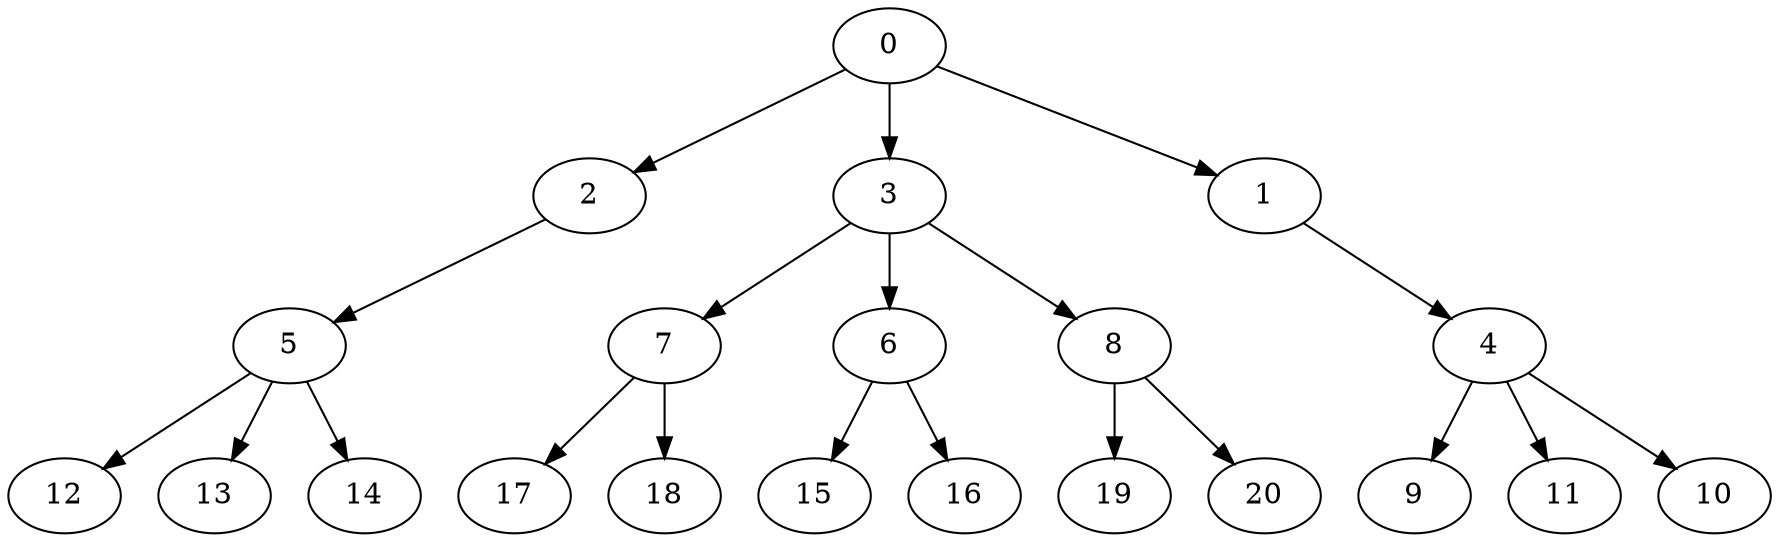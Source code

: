 digraph "OutTree-Unbalanced-MaxBf-3_Nodes_21_CCR_0.99_WeightType_Random_GB" {
	graph ["Duplicate states"=0,
		GraphType=OutTree,
		"Max states in OPEN"=0,
		Modes="120000ms; topo-ordered tasks, ; Pruning: task equivalence, fixed order ready list, ; F-value: ; Optimisation: best schedule length (\
SL) optimisation on equal, ",
		NumberOfTasks=21,
		"Pruned using list schedule length"=62861,
		"States removed from OPEN"=0,
		TargetSystem="Homogeneous-2",
		"Time to schedule (ms)"=540,
		"Total idle time"=15,
		"Total schedule length"=72,
		"Total sequential time"=129,
		"Total states created"=160509
	];
	0	["Finish time"=9,
		Processor=0,
		"Start time"=0,
		Weight=9];
	2	["Finish time"=21,
		Processor=0,
		"Start time"=11,
		Weight=10];
	0 -> 2	[Weight=11];
	3	["Finish time"=20,
		Processor=1,
		"Start time"=14,
		Weight=6];
	0 -> 3	[Weight=5];
	1	["Finish time"=11,
		Processor=0,
		"Start time"=9,
		Weight=2];
	0 -> 1	[Weight=7];
	5	["Finish time"=31,
		Processor=0,
		"Start time"=21,
		Weight=10];
	2 -> 5	[Weight=2];
	7	["Finish time"=32,
		Processor=1,
		"Start time"=28,
		Weight=4];
	3 -> 7	[Weight=3];
	6	["Finish time"=44,
		Processor=0,
		"Start time"=40,
		Weight=4];
	3 -> 6	[Weight=5];
	8	["Finish time"=28,
		Processor=1,
		"Start time"=20,
		Weight=8];
	3 -> 8	[Weight=8];
	4	["Finish time"=52,
		Processor=1,
		"Start time"=48,
		Weight=4];
	1 -> 4	[Weight=6];
	9	["Finish time"=72,
		Processor=1,
		"Start time"=62,
		Weight=10];
	4 -> 9	[Weight=10];
	11	["Finish time"=62,
		Processor=1,
		"Start time"=52,
		Weight=10];
	4 -> 11	[Weight=5];
	10	["Finish time"=63,
		Processor=0,
		"Start time"=60,
		Weight=3];
	4 -> 10	[Weight=8];
	12	["Finish time"=48,
		Processor=1,
		"Start time"=44,
		Weight=4];
	5 -> 12	[Weight=10];
	13	["Finish time"=44,
		Processor=1,
		"Start time"=42,
		Weight=2];
	5 -> 13	[Weight=2];
	14	["Finish time"=33,
		Processor=0,
		"Start time"=31,
		Weight=2];
	5 -> 14	[Weight=3];
	17	["Finish time"=42,
		Processor=1,
		"Start time"=32,
		Weight=10];
	7 -> 17	[Weight=2];
	18	["Finish time"=60,
		Processor=0,
		"Start time"=51,
		Weight=9];
	7 -> 18	[Weight=10];
	15	["Finish time"=72,
		Processor=0,
		"Start time"=63,
		Weight=9];
	6 -> 15	[Weight=8];
	16	["Finish time"=51,
		Processor=0,
		"Start time"=44,
		Weight=7];
	6 -> 16	[Weight=8];
	19	["Finish time"=40,
		Processor=0,
		"Start time"=37,
		Weight=3];
	8 -> 19	[Weight=9];
	20	["Finish time"=37,
		Processor=0,
		"Start time"=34,
		Weight=3];
	8 -> 20	[Weight=6];
}

